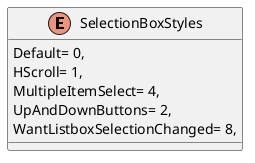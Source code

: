 @startuml
enum SelectionBoxStyles {
    Default= 0,
    HScroll= 1,
    MultipleItemSelect= 4,
    UpAndDownButtons= 2,
    WantListboxSelectionChanged= 8,
}
@enduml
